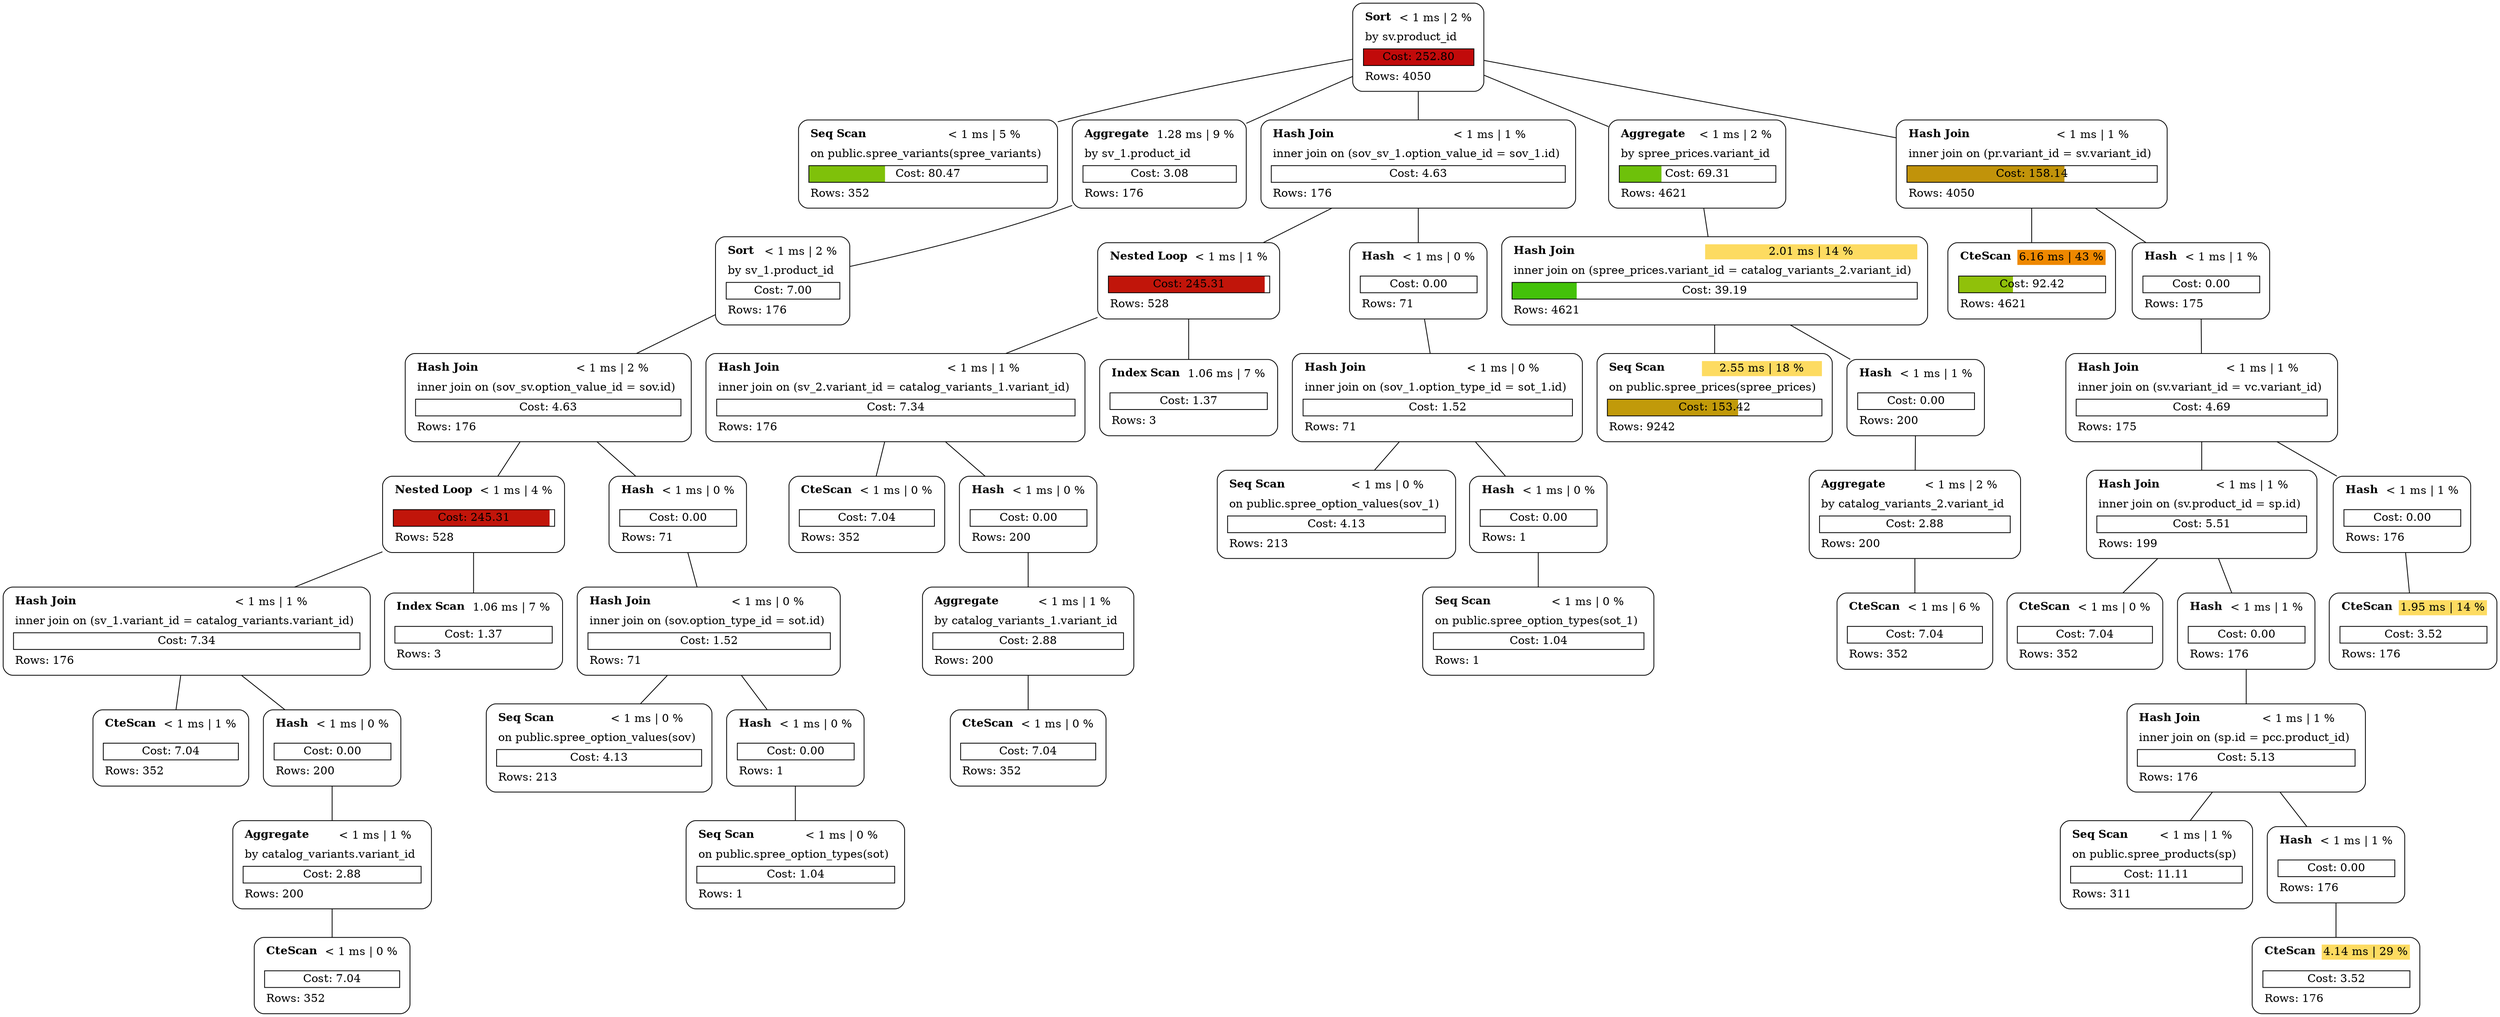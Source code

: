 graph explain {
    node0[label=<<table border="0" cellborder="0" cellspacing="5"><tr><td align="left"><b>Sort</b></td><td>&lt; 1 ms | 2 %</td></tr><tr><td colspan="2" align="left">by sv.product_id</td></tr><tr><td colspan="2" border="1" bgcolor="#c10a0a">Cost: 252.80</td></tr><tr><td colspan="2" align="left">Rows: 4050</td></tr></table>>][style="rounded"][shape="box"];
    node1[label=<<table border="0" cellborder="0" cellspacing="5"><tr><td align="left"><b>Seq Scan</b></td><td>&lt; 1 ms | 5 %</td></tr><tr><td colspan="2" align="left">on public.spree_variants(spree_variants)</td></tr><tr><td colspan="2" border="1" bgcolor="#7fc10a;0.32:white">Cost: 80.47</td></tr><tr><td colspan="2" align="left">Rows: 352</td></tr></table>>][style="rounded"][shape="box"];
    node2[label=<<table border="0" cellborder="0" cellspacing="5"><tr><td align="left"><b>Aggregate</b></td><td bgcolor="white">1.28 ms | 9 %</td></tr><tr><td colspan="2" align="left">by sv_1.product_id</td></tr><tr><td colspan="2" border="1" >Cost: 3.08</td></tr><tr><td colspan="2" align="left">Rows: 176</td></tr></table>>][style="rounded"][shape="box"];
    node3[label=<<table border="0" cellborder="0" cellspacing="5"><tr><td align="left"><b>Sort</b></td><td>&lt; 1 ms | 2 %</td></tr><tr><td colspan="2" align="left">by sv_1.product_id</td></tr><tr><td colspan="2" border="1" >Cost: 7.00</td></tr><tr><td colspan="2" align="left">Rows: 176</td></tr></table>>][style="rounded"][shape="box"];
    node4[label=<<table border="0" cellborder="0" cellspacing="5"><tr><td align="left"><b>Hash Join</b></td><td>&lt; 1 ms | 2 %</td></tr><tr><td colspan="2" align="left">inner join on (sov_sv.option_value_id = sov.id)</td></tr><tr><td colspan="2" border="1" >Cost: 4.63</td></tr><tr><td colspan="2" align="left">Rows: 176</td></tr></table>>][style="rounded"][shape="box"];
    node5[label=<<table border="0" cellborder="0" cellspacing="5"><tr><td align="left"><b>Nested Loop</b></td><td>&lt; 1 ms | 4 %</td></tr><tr><td colspan="2" align="left"></td></tr><tr><td colspan="2" border="1" bgcolor="#c1150a;0.97:white">Cost: 245.31</td></tr><tr><td colspan="2" align="left">Rows: 528</td></tr></table>>][style="rounded"][shape="box"];
    node6[label=<<table border="0" cellborder="0" cellspacing="5"><tr><td align="left"><b>Hash Join</b></td><td>&lt; 1 ms | 1 %</td></tr><tr><td colspan="2" align="left">inner join on (sv_1.variant_id = catalog_variants.variant_id)</td></tr><tr><td colspan="2" border="1" >Cost: 7.34</td></tr><tr><td colspan="2" align="left">Rows: 176</td></tr></table>>][style="rounded"][shape="box"];
    node7[label=<<table border="0" cellborder="0" cellspacing="5"><tr><td align="left"><b>CteScan</b></td><td>&lt; 1 ms | 1 %</td></tr><tr><td colspan="2" align="left"></td></tr><tr><td colspan="2" border="1" >Cost: 7.04</td></tr><tr><td colspan="2" align="left">Rows: 352</td></tr></table>>][style="rounded"][shape="box"];
    node8[label=<<table border="0" cellborder="0" cellspacing="5"><tr><td align="left"><b>Hash</b></td><td>&lt; 1 ms | 0 %</td></tr><tr><td colspan="2" align="left"></td></tr><tr><td colspan="2" border="1" >Cost: 0.00</td></tr><tr><td colspan="2" align="left">Rows: 200</td></tr></table>>][style="rounded"][shape="box"];
    node9[label=<<table border="0" cellborder="0" cellspacing="5"><tr><td align="left"><b>Aggregate</b></td><td>&lt; 1 ms | 1 %</td></tr><tr><td colspan="2" align="left">by catalog_variants.variant_id</td></tr><tr><td colspan="2" border="1" >Cost: 2.88</td></tr><tr><td colspan="2" align="left">Rows: 200</td></tr></table>>][style="rounded"][shape="box"];
    node10[label=<<table border="0" cellborder="0" cellspacing="5"><tr><td align="left"><b>CteScan</b></td><td>&lt; 1 ms | 0 %</td></tr><tr><td colspan="2" align="left"></td></tr><tr><td colspan="2" border="1" >Cost: 7.04</td></tr><tr><td colspan="2" align="left">Rows: 352</td></tr></table>>][style="rounded"][shape="box"];
    node11[label=<<table border="0" cellborder="0" cellspacing="5"><tr><td align="left"><b>Index Scan</b></td><td bgcolor="white">1.06 ms | 7 %</td></tr><tr><td colspan="2" align="left"></td></tr><tr><td colspan="2" border="1" >Cost: 1.37</td></tr><tr><td colspan="2" align="left">Rows: 3</td></tr></table>>][style="rounded"][shape="box"];
    node12[label=<<table border="0" cellborder="0" cellspacing="5"><tr><td align="left"><b>Hash</b></td><td>&lt; 1 ms | 0 %</td></tr><tr><td colspan="2" align="left"></td></tr><tr><td colspan="2" border="1" >Cost: 0.00</td></tr><tr><td colspan="2" align="left">Rows: 71</td></tr></table>>][style="rounded"][shape="box"];
    node13[label=<<table border="0" cellborder="0" cellspacing="5"><tr><td align="left"><b>Hash Join</b></td><td>&lt; 1 ms | 0 %</td></tr><tr><td colspan="2" align="left">inner join on (sov.option_type_id = sot.id)</td></tr><tr><td colspan="2" border="1" >Cost: 1.52</td></tr><tr><td colspan="2" align="left">Rows: 71</td></tr></table>>][style="rounded"][shape="box"];
    node14[label=<<table border="0" cellborder="0" cellspacing="5"><tr><td align="left"><b>Seq Scan</b></td><td>&lt; 1 ms | 0 %</td></tr><tr><td colspan="2" align="left">on public.spree_option_values(sov)</td></tr><tr><td colspan="2" border="1" >Cost: 4.13</td></tr><tr><td colspan="2" align="left">Rows: 213</td></tr></table>>][style="rounded"][shape="box"];
    node15[label=<<table border="0" cellborder="0" cellspacing="5"><tr><td align="left"><b>Hash</b></td><td>&lt; 1 ms | 0 %</td></tr><tr><td colspan="2" align="left"></td></tr><tr><td colspan="2" border="1" >Cost: 0.00</td></tr><tr><td colspan="2" align="left">Rows: 1</td></tr></table>>][style="rounded"][shape="box"];
    node16[label=<<table border="0" cellborder="0" cellspacing="5"><tr><td align="left"><b>Seq Scan</b></td><td>&lt; 1 ms | 0 %</td></tr><tr><td colspan="2" align="left">on public.spree_option_types(sot)</td></tr><tr><td colspan="2" border="1" >Cost: 1.04</td></tr><tr><td colspan="2" align="left">Rows: 1</td></tr></table>>][style="rounded"][shape="box"];
    node17[label=<<table border="0" cellborder="0" cellspacing="5"><tr><td align="left"><b>Hash Join</b></td><td>&lt; 1 ms | 1 %</td></tr><tr><td colspan="2" align="left">inner join on (sov_sv_1.option_value_id = sov_1.id)</td></tr><tr><td colspan="2" border="1" >Cost: 4.63</td></tr><tr><td colspan="2" align="left">Rows: 176</td></tr></table>>][style="rounded"][shape="box"];
    node18[label=<<table border="0" cellborder="0" cellspacing="5"><tr><td align="left"><b>Nested Loop</b></td><td>&lt; 1 ms | 1 %</td></tr><tr><td colspan="2" align="left"></td></tr><tr><td colspan="2" border="1" bgcolor="#c1150a;0.97:white">Cost: 245.31</td></tr><tr><td colspan="2" align="left">Rows: 528</td></tr></table>>][style="rounded"][shape="box"];
    node19[label=<<table border="0" cellborder="0" cellspacing="5"><tr><td align="left"><b>Hash Join</b></td><td>&lt; 1 ms | 1 %</td></tr><tr><td colspan="2" align="left">inner join on (sv_2.variant_id = catalog_variants_1.variant_id)</td></tr><tr><td colspan="2" border="1" >Cost: 7.34</td></tr><tr><td colspan="2" align="left">Rows: 176</td></tr></table>>][style="rounded"][shape="box"];
    node20[label=<<table border="0" cellborder="0" cellspacing="5"><tr><td align="left"><b>CteScan</b></td><td>&lt; 1 ms | 0 %</td></tr><tr><td colspan="2" align="left"></td></tr><tr><td colspan="2" border="1" >Cost: 7.04</td></tr><tr><td colspan="2" align="left">Rows: 352</td></tr></table>>][style="rounded"][shape="box"];
    node21[label=<<table border="0" cellborder="0" cellspacing="5"><tr><td align="left"><b>Hash</b></td><td>&lt; 1 ms | 0 %</td></tr><tr><td colspan="2" align="left"></td></tr><tr><td colspan="2" border="1" >Cost: 0.00</td></tr><tr><td colspan="2" align="left">Rows: 200</td></tr></table>>][style="rounded"][shape="box"];
    node22[label=<<table border="0" cellborder="0" cellspacing="5"><tr><td align="left"><b>Aggregate</b></td><td>&lt; 1 ms | 1 %</td></tr><tr><td colspan="2" align="left">by catalog_variants_1.variant_id</td></tr><tr><td colspan="2" border="1" >Cost: 2.88</td></tr><tr><td colspan="2" align="left">Rows: 200</td></tr></table>>][style="rounded"][shape="box"];
    node23[label=<<table border="0" cellborder="0" cellspacing="5"><tr><td align="left"><b>CteScan</b></td><td>&lt; 1 ms | 0 %</td></tr><tr><td colspan="2" align="left"></td></tr><tr><td colspan="2" border="1" >Cost: 7.04</td></tr><tr><td colspan="2" align="left">Rows: 352</td></tr></table>>][style="rounded"][shape="box"];
    node24[label=<<table border="0" cellborder="0" cellspacing="5"><tr><td align="left"><b>Index Scan</b></td><td bgcolor="white">1.06 ms | 7 %</td></tr><tr><td colspan="2" align="left"></td></tr><tr><td colspan="2" border="1" >Cost: 1.37</td></tr><tr><td colspan="2" align="left">Rows: 3</td></tr></table>>][style="rounded"][shape="box"];
    node25[label=<<table border="0" cellborder="0" cellspacing="5"><tr><td align="left"><b>Hash</b></td><td>&lt; 1 ms | 0 %</td></tr><tr><td colspan="2" align="left"></td></tr><tr><td colspan="2" border="1" >Cost: 0.00</td></tr><tr><td colspan="2" align="left">Rows: 71</td></tr></table>>][style="rounded"][shape="box"];
    node26[label=<<table border="0" cellborder="0" cellspacing="5"><tr><td align="left"><b>Hash Join</b></td><td>&lt; 1 ms | 0 %</td></tr><tr><td colspan="2" align="left">inner join on (sov_1.option_type_id = sot_1.id)</td></tr><tr><td colspan="2" border="1" >Cost: 1.52</td></tr><tr><td colspan="2" align="left">Rows: 71</td></tr></table>>][style="rounded"][shape="box"];
    node27[label=<<table border="0" cellborder="0" cellspacing="5"><tr><td align="left"><b>Seq Scan</b></td><td>&lt; 1 ms | 0 %</td></tr><tr><td colspan="2" align="left">on public.spree_option_values(sov_1)</td></tr><tr><td colspan="2" border="1" >Cost: 4.13</td></tr><tr><td colspan="2" align="left">Rows: 213</td></tr></table>>][style="rounded"][shape="box"];
    node28[label=<<table border="0" cellborder="0" cellspacing="5"><tr><td align="left"><b>Hash</b></td><td>&lt; 1 ms | 0 %</td></tr><tr><td colspan="2" align="left"></td></tr><tr><td colspan="2" border="1" >Cost: 0.00</td></tr><tr><td colspan="2" align="left">Rows: 1</td></tr></table>>][style="rounded"][shape="box"];
    node29[label=<<table border="0" cellborder="0" cellspacing="5"><tr><td align="left"><b>Seq Scan</b></td><td>&lt; 1 ms | 0 %</td></tr><tr><td colspan="2" align="left">on public.spree_option_types(sot_1)</td></tr><tr><td colspan="2" border="1" >Cost: 1.04</td></tr><tr><td colspan="2" align="left">Rows: 1</td></tr></table>>][style="rounded"][shape="box"];
    node30[label=<<table border="0" cellborder="0" cellspacing="5"><tr><td align="left"><b>Aggregate</b></td><td>&lt; 1 ms | 2 %</td></tr><tr><td colspan="2" align="left">by spree_prices.variant_id</td></tr><tr><td colspan="2" border="1" bgcolor="#6ec10a;0.27:white">Cost: 69.31</td></tr><tr><td colspan="2" align="left">Rows: 4621</td></tr></table>>][style="rounded"][shape="box"];
    node31[label=<<table border="0" cellborder="0" cellspacing="5"><tr><td align="left"><b>Hash Join</b></td><td bgcolor="#fddb61">2.01 ms | 14 %</td></tr><tr><td colspan="2" align="left">inner join on (spree_prices.variant_id = catalog_variants_2.variant_id)</td></tr><tr><td colspan="2" border="1" bgcolor="#43c10a;0.16:white">Cost: 39.19</td></tr><tr><td colspan="2" align="left">Rows: 4621</td></tr></table>>][style="rounded"][shape="box"];
    node32[label=<<table border="0" cellborder="0" cellspacing="5"><tr><td align="left"><b>Seq Scan</b></td><td bgcolor="#fddb61">2.55 ms | 18 %</td></tr><tr><td colspan="2" align="left">on public.spree_prices(spree_prices)</td></tr><tr><td colspan="2" border="1" bgcolor="#c19a0a;0.61:white">Cost: 153.42</td></tr><tr><td colspan="2" align="left">Rows: 9242</td></tr></table>>][style="rounded"][shape="box"];
    node33[label=<<table border="0" cellborder="0" cellspacing="5"><tr><td align="left"><b>Hash</b></td><td>&lt; 1 ms | 1 %</td></tr><tr><td colspan="2" align="left"></td></tr><tr><td colspan="2" border="1" >Cost: 0.00</td></tr><tr><td colspan="2" align="left">Rows: 200</td></tr></table>>][style="rounded"][shape="box"];
    node34[label=<<table border="0" cellborder="0" cellspacing="5"><tr><td align="left"><b>Aggregate</b></td><td>&lt; 1 ms | 2 %</td></tr><tr><td colspan="2" align="left">by catalog_variants_2.variant_id</td></tr><tr><td colspan="2" border="1" >Cost: 2.88</td></tr><tr><td colspan="2" align="left">Rows: 200</td></tr></table>>][style="rounded"][shape="box"];
    node35[label=<<table border="0" cellborder="0" cellspacing="5"><tr><td align="left"><b>CteScan</b></td><td>&lt; 1 ms | 6 %</td></tr><tr><td colspan="2" align="left"></td></tr><tr><td colspan="2" border="1" >Cost: 7.04</td></tr><tr><td colspan="2" align="left">Rows: 352</td></tr></table>>][style="rounded"][shape="box"];
    node36[label=<<table border="0" cellborder="0" cellspacing="5"><tr><td align="left"><b>Hash Join</b></td><td>&lt; 1 ms | 1 %</td></tr><tr><td colspan="2" align="left">inner join on (pr.variant_id = sv.variant_id)</td></tr><tr><td colspan="2" border="1" bgcolor="#c1930a;0.63:white">Cost: 158.14</td></tr><tr><td colspan="2" align="left">Rows: 4050</td></tr></table>>][style="rounded"][shape="box"];
    node37[label=<<table border="0" cellborder="0" cellspacing="5"><tr><td align="left"><b>CteScan</b></td><td bgcolor="#ee8800">6.16 ms | 43 %</td></tr><tr><td colspan="2" align="left"></td></tr><tr><td colspan="2" border="1" bgcolor="#90c10a;0.37:white">Cost: 92.42</td></tr><tr><td colspan="2" align="left">Rows: 4621</td></tr></table>>][style="rounded"][shape="box"];
    node38[label=<<table border="0" cellborder="0" cellspacing="5"><tr><td align="left"><b>Hash</b></td><td>&lt; 1 ms | 1 %</td></tr><tr><td colspan="2" align="left"></td></tr><tr><td colspan="2" border="1" >Cost: 0.00</td></tr><tr><td colspan="2" align="left">Rows: 175</td></tr></table>>][style="rounded"][shape="box"];
    node39[label=<<table border="0" cellborder="0" cellspacing="5"><tr><td align="left"><b>Hash Join</b></td><td>&lt; 1 ms | 1 %</td></tr><tr><td colspan="2" align="left">inner join on (sv.variant_id = vc.variant_id)</td></tr><tr><td colspan="2" border="1" >Cost: 4.69</td></tr><tr><td colspan="2" align="left">Rows: 175</td></tr></table>>][style="rounded"][shape="box"];
    node40[label=<<table border="0" cellborder="0" cellspacing="5"><tr><td align="left"><b>Hash Join</b></td><td>&lt; 1 ms | 1 %</td></tr><tr><td colspan="2" align="left">inner join on (sv.product_id = sp.id)</td></tr><tr><td colspan="2" border="1" >Cost: 5.51</td></tr><tr><td colspan="2" align="left">Rows: 199</td></tr></table>>][style="rounded"][shape="box"];
    node41[label=<<table border="0" cellborder="0" cellspacing="5"><tr><td align="left"><b>CteScan</b></td><td>&lt; 1 ms | 0 %</td></tr><tr><td colspan="2" align="left"></td></tr><tr><td colspan="2" border="1" >Cost: 7.04</td></tr><tr><td colspan="2" align="left">Rows: 352</td></tr></table>>][style="rounded"][shape="box"];
    node42[label=<<table border="0" cellborder="0" cellspacing="5"><tr><td align="left"><b>Hash</b></td><td>&lt; 1 ms | 1 %</td></tr><tr><td colspan="2" align="left"></td></tr><tr><td colspan="2" border="1" >Cost: 0.00</td></tr><tr><td colspan="2" align="left">Rows: 176</td></tr></table>>][style="rounded"][shape="box"];
    node43[label=<<table border="0" cellborder="0" cellspacing="5"><tr><td align="left"><b>Hash Join</b></td><td>&lt; 1 ms | 1 %</td></tr><tr><td colspan="2" align="left">inner join on (sp.id = pcc.product_id)</td></tr><tr><td colspan="2" border="1" >Cost: 5.13</td></tr><tr><td colspan="2" align="left">Rows: 176</td></tr></table>>][style="rounded"][shape="box"];
    node44[label=<<table border="0" cellborder="0" cellspacing="5"><tr><td align="left"><b>Seq Scan</b></td><td>&lt; 1 ms | 1 %</td></tr><tr><td colspan="2" align="left">on public.spree_products(sp)</td></tr><tr><td colspan="2" border="1" >Cost: 11.11</td></tr><tr><td colspan="2" align="left">Rows: 311</td></tr></table>>][style="rounded"][shape="box"];
    node45[label=<<table border="0" cellborder="0" cellspacing="5"><tr><td align="left"><b>Hash</b></td><td>&lt; 1 ms | 1 %</td></tr><tr><td colspan="2" align="left"></td></tr><tr><td colspan="2" border="1" >Cost: 0.00</td></tr><tr><td colspan="2" align="left">Rows: 176</td></tr></table>>][style="rounded"][shape="box"];
    node46[label=<<table border="0" cellborder="0" cellspacing="5"><tr><td align="left"><b>CteScan</b></td><td bgcolor="#fddb61">4.14 ms | 29 %</td></tr><tr><td colspan="2" align="left"></td></tr><tr><td colspan="2" border="1" >Cost: 3.52</td></tr><tr><td colspan="2" align="left">Rows: 176</td></tr></table>>][style="rounded"][shape="box"];
    node47[label=<<table border="0" cellborder="0" cellspacing="5"><tr><td align="left"><b>Hash</b></td><td>&lt; 1 ms | 1 %</td></tr><tr><td colspan="2" align="left"></td></tr><tr><td colspan="2" border="1" >Cost: 0.00</td></tr><tr><td colspan="2" align="left">Rows: 176</td></tr></table>>][style="rounded"][shape="box"];
    node48[label=<<table border="0" cellborder="0" cellspacing="5"><tr><td align="left"><b>CteScan</b></td><td bgcolor="#fddb61">1.95 ms | 14 %</td></tr><tr><td colspan="2" align="left"></td></tr><tr><td colspan="2" border="1" >Cost: 3.52</td></tr><tr><td colspan="2" align="left">Rows: 176</td></tr></table>>][style="rounded"][shape="box"];
    node0 -- node1[label=""];
    node0 -- node2[label=""];
    node2 -- node3[label=""];
    node3 -- node4[label=""];
    node4 -- node5[label=""];
    node5 -- node6[label=""];
    node6 -- node7[label=""];
    node6 -- node8[label=""];
    node8 -- node9[label=""];
    node9 -- node10[label=""];
    node5 -- node11[label=""];
    node4 -- node12[label=""];
    node12 -- node13[label=""];
    node13 -- node14[label=""];
    node13 -- node15[label=""];
    node15 -- node16[label=""];
    node0 -- node17[label=""];
    node17 -- node18[label=""];
    node18 -- node19[label=""];
    node19 -- node20[label=""];
    node19 -- node21[label=""];
    node21 -- node22[label=""];
    node22 -- node23[label=""];
    node18 -- node24[label=""];
    node17 -- node25[label=""];
    node25 -- node26[label=""];
    node26 -- node27[label=""];
    node26 -- node28[label=""];
    node28 -- node29[label=""];
    node0 -- node30[label=""];
    node30 -- node31[label=""];
    node31 -- node32[label=""];
    node31 -- node33[label=""];
    node33 -- node34[label=""];
    node34 -- node35[label=""];
    node0 -- node36[label=""];
    node36 -- node37[label=""];
    node36 -- node38[label=""];
    node38 -- node39[label=""];
    node39 -- node40[label=""];
    node40 -- node41[label=""];
    node40 -- node42[label=""];
    node42 -- node43[label=""];
    node43 -- node44[label=""];
    node43 -- node45[label=""];
    node45 -- node46[label=""];
    node39 -- node47[label=""];
    node47 -- node48[label=""];
}
